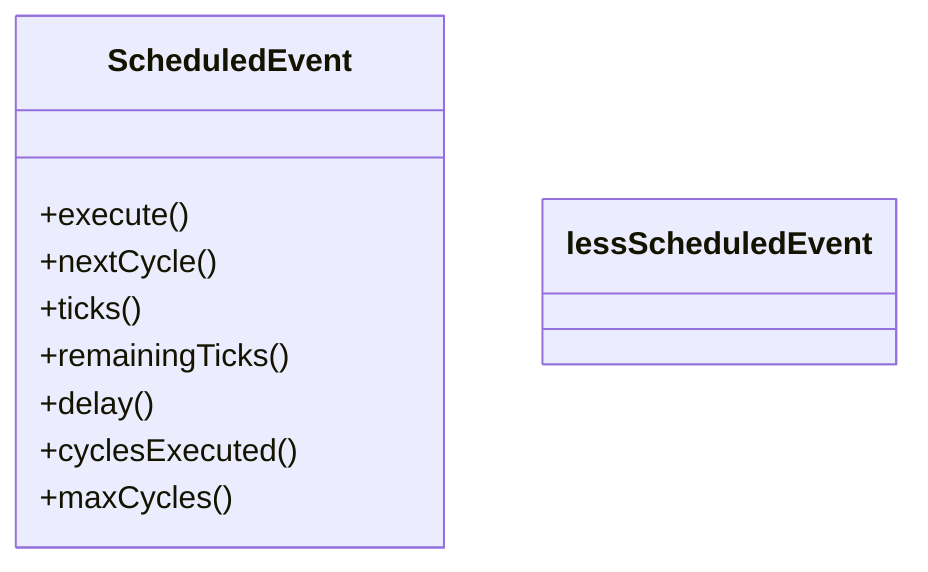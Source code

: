 classDiagram
    class ScheduledEvent {
        +execute()
        +nextCycle()
        +ticks()
        +remainingTicks()
        +delay()
        +cyclesExecuted()
        +maxCycles()
    }
    class lessScheduledEvent {
    }